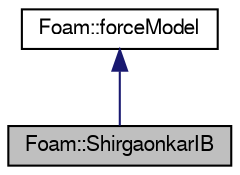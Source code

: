digraph "Foam::ShirgaonkarIB"
{
  edge [fontname="FreeSans",fontsize="10",labelfontname="FreeSans",labelfontsize="10"];
  node [fontname="FreeSans",fontsize="10",shape=record];
  Node1 [label="Foam::ShirgaonkarIB",height=0.2,width=0.4,color="black", fillcolor="grey75", style="filled" fontcolor="black"];
  Node2 -> Node1 [dir="back",color="midnightblue",fontsize="10",style="solid",fontname="FreeSans"];
  Node2 [label="Foam::forceModel",height=0.2,width=0.4,color="black", fillcolor="white", style="filled",URL="$classFoam_1_1forceModel.html"];
}
